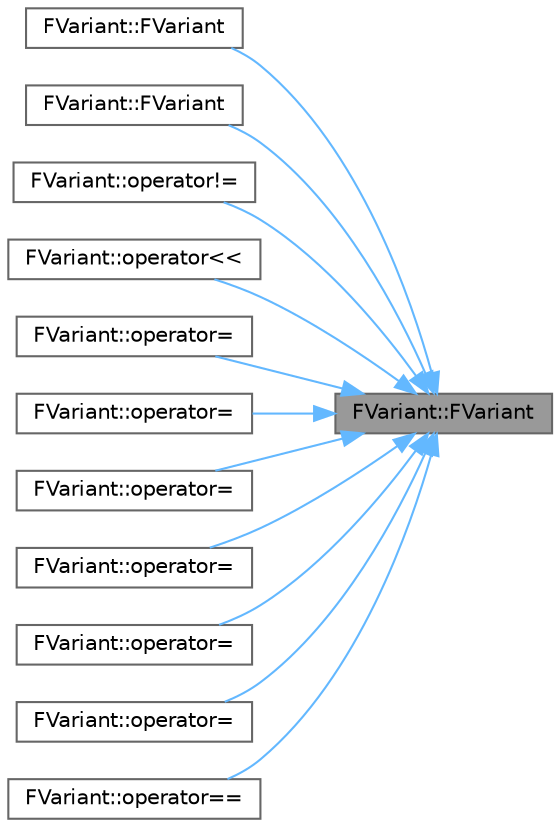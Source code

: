 digraph "FVariant::FVariant"
{
 // INTERACTIVE_SVG=YES
 // LATEX_PDF_SIZE
  bgcolor="transparent";
  edge [fontname=Helvetica,fontsize=10,labelfontname=Helvetica,labelfontsize=10];
  node [fontname=Helvetica,fontsize=10,shape=box,height=0.2,width=0.4];
  rankdir="RL";
  Node1 [id="Node000001",label="FVariant::FVariant",height=0.2,width=0.4,color="gray40", fillcolor="grey60", style="filled", fontcolor="black",tooltip="Default constructor."];
  Node1 -> Node2 [id="edge1_Node000001_Node000002",dir="back",color="steelblue1",style="solid",tooltip=" "];
  Node2 [id="Node000002",label="FVariant::FVariant",height=0.2,width=0.4,color="grey40", fillcolor="white", style="filled",URL="$d5/d94/classFVariant.html#ae31ed6a0be64f5d6beb8870f14829200",tooltip=" "];
  Node1 -> Node3 [id="edge2_Node000001_Node000003",dir="back",color="steelblue1",style="solid",tooltip=" "];
  Node3 [id="Node000003",label="FVariant::FVariant",height=0.2,width=0.4,color="grey40", fillcolor="white", style="filled",URL="$d5/d94/classFVariant.html#a338bb547221f8cfca90b30918dce9ad8",tooltip=" "];
  Node1 -> Node4 [id="edge3_Node000001_Node000004",dir="back",color="steelblue1",style="solid",tooltip=" "];
  Node4 [id="Node000004",label="FVariant::operator!=",height=0.2,width=0.4,color="grey40", fillcolor="white", style="filled",URL="$d5/d94/classFVariant.html#ab97ac63a5b43421be131ed0d88e3d1e9",tooltip="Comparison operator for inequality."];
  Node1 -> Node5 [id="edge4_Node000001_Node000005",dir="back",color="steelblue1",style="solid",tooltip=" "];
  Node5 [id="Node000005",label="FVariant::operator\<\<",height=0.2,width=0.4,color="grey40", fillcolor="white", style="filled",URL="$d5/d94/classFVariant.html#aed040f2d5394bcfd967361b01d68174f",tooltip="Serializes the given variant type from or into the specified archive."];
  Node1 -> Node6 [id="edge5_Node000001_Node000006",dir="back",color="steelblue1",style="solid",tooltip=" "];
  Node6 [id="Node000006",label="FVariant::operator=",height=0.2,width=0.4,color="grey40", fillcolor="white", style="filled",URL="$d5/d94/classFVariant.html#ad06c457ae868bf78ebc881b70ccd6b64",tooltip=" "];
  Node1 -> Node7 [id="edge6_Node000001_Node000007",dir="back",color="steelblue1",style="solid",tooltip=" "];
  Node7 [id="Node000007",label="FVariant::operator=",height=0.2,width=0.4,color="grey40", fillcolor="white", style="filled",URL="$d5/d94/classFVariant.html#a454469d6a483ae9dd0e5650326379fb9",tooltip=" "];
  Node1 -> Node8 [id="edge7_Node000001_Node000008",dir="back",color="steelblue1",style="solid",tooltip=" "];
  Node8 [id="Node000008",label="FVariant::operator=",height=0.2,width=0.4,color="grey40", fillcolor="white", style="filled",URL="$d5/d94/classFVariant.html#af6386e835710a8d3231f875da5674c7a",tooltip="Assignment operator for TCHAR strings."];
  Node1 -> Node9 [id="edge8_Node000001_Node000009",dir="back",color="steelblue1",style="solid",tooltip=" "];
  Node9 [id="Node000009",label="FVariant::operator=",height=0.2,width=0.4,color="grey40", fillcolor="white", style="filled",URL="$d5/d94/classFVariant.html#a9dd5f7b37f4ae3ee0ee4d48430197408",tooltip=" "];
  Node1 -> Node10 [id="edge9_Node000001_Node000010",dir="back",color="steelblue1",style="solid",tooltip=" "];
  Node10 [id="Node000010",label="FVariant::operator=",height=0.2,width=0.4,color="grey40", fillcolor="white", style="filled",URL="$d5/d94/classFVariant.html#a024d3c99e72592fb58b7361ed8a11e8d",tooltip="Assignment operator."];
  Node1 -> Node11 [id="edge10_Node000001_Node000011",dir="back",color="steelblue1",style="solid",tooltip=" "];
  Node11 [id="Node000011",label="FVariant::operator=",height=0.2,width=0.4,color="grey40", fillcolor="white", style="filled",URL="$d5/d94/classFVariant.html#a590d24354d4ab0584b16087bc03b1d29",tooltip="Assignment operator for byte arrays."];
  Node1 -> Node12 [id="edge11_Node000001_Node000012",dir="back",color="steelblue1",style="solid",tooltip=" "];
  Node12 [id="Node000012",label="FVariant::operator==",height=0.2,width=0.4,color="grey40", fillcolor="white", style="filled",URL="$d5/d94/classFVariant.html#aae7f6a22196b5ad62115c733ff470267",tooltip="Comparison operator for equality."];
}
